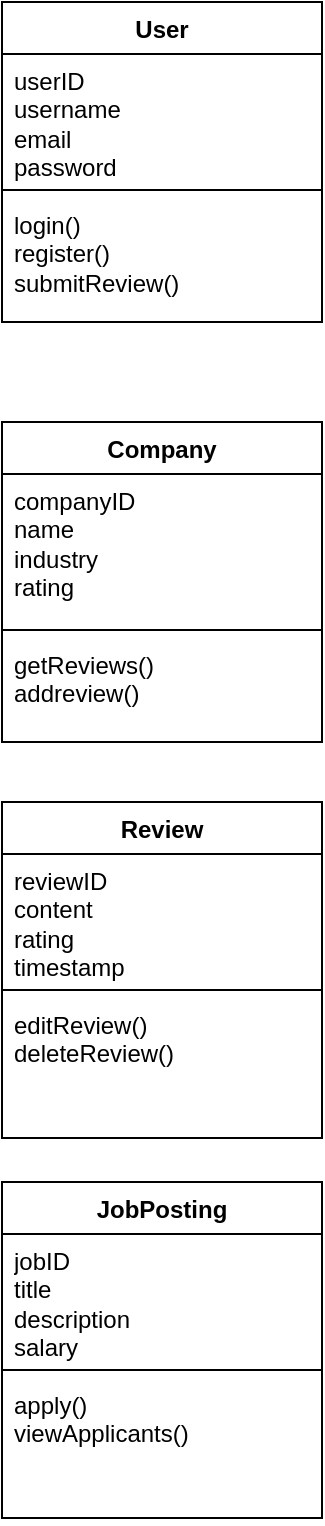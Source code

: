 <mxfile version="24.2.2" type="github">
  <diagram name="Page-1" id="nfeEX9lZdnO51pzId0Xy">
    <mxGraphModel dx="1678" dy="884" grid="1" gridSize="10" guides="1" tooltips="1" connect="1" arrows="1" fold="1" page="1" pageScale="1" pageWidth="850" pageHeight="1100" math="0" shadow="0">
      <root>
        <mxCell id="0" />
        <mxCell id="1" parent="0" />
        <mxCell id="58qI0lLwbf2mFOPahTha-1" value="User" style="swimlane;fontStyle=1;align=center;verticalAlign=top;childLayout=stackLayout;horizontal=1;startSize=26;horizontalStack=0;resizeParent=1;resizeParentMax=0;resizeLast=0;collapsible=1;marginBottom=0;whiteSpace=wrap;html=1;" vertex="1" parent="1">
          <mxGeometry x="280" y="20" width="160" height="160" as="geometry" />
        </mxCell>
        <mxCell id="58qI0lLwbf2mFOPahTha-2" value="userID&lt;div&gt;username&lt;/div&gt;&lt;div&gt;email&lt;/div&gt;&lt;div&gt;password&lt;/div&gt;" style="text;strokeColor=none;fillColor=none;align=left;verticalAlign=top;spacingLeft=4;spacingRight=4;overflow=hidden;rotatable=0;points=[[0,0.5],[1,0.5]];portConstraint=eastwest;whiteSpace=wrap;html=1;" vertex="1" parent="58qI0lLwbf2mFOPahTha-1">
          <mxGeometry y="26" width="160" height="64" as="geometry" />
        </mxCell>
        <mxCell id="58qI0lLwbf2mFOPahTha-3" value="" style="line;strokeWidth=1;fillColor=none;align=left;verticalAlign=middle;spacingTop=-1;spacingLeft=3;spacingRight=3;rotatable=0;labelPosition=right;points=[];portConstraint=eastwest;strokeColor=inherit;" vertex="1" parent="58qI0lLwbf2mFOPahTha-1">
          <mxGeometry y="90" width="160" height="8" as="geometry" />
        </mxCell>
        <mxCell id="58qI0lLwbf2mFOPahTha-4" value="login()&lt;div&gt;register()&lt;/div&gt;&lt;div&gt;submitReview()&lt;/div&gt;&lt;div&gt;&lt;br&gt;&lt;/div&gt;" style="text;strokeColor=none;fillColor=none;align=left;verticalAlign=top;spacingLeft=4;spacingRight=4;overflow=hidden;rotatable=0;points=[[0,0.5],[1,0.5]];portConstraint=eastwest;whiteSpace=wrap;html=1;" vertex="1" parent="58qI0lLwbf2mFOPahTha-1">
          <mxGeometry y="98" width="160" height="62" as="geometry" />
        </mxCell>
        <mxCell id="58qI0lLwbf2mFOPahTha-5" value="Company" style="swimlane;fontStyle=1;align=center;verticalAlign=top;childLayout=stackLayout;horizontal=1;startSize=26;horizontalStack=0;resizeParent=1;resizeParentMax=0;resizeLast=0;collapsible=1;marginBottom=0;whiteSpace=wrap;html=1;" vertex="1" parent="1">
          <mxGeometry x="280" y="230" width="160" height="160" as="geometry" />
        </mxCell>
        <mxCell id="58qI0lLwbf2mFOPahTha-6" value="companyID&lt;div&gt;name&lt;/div&gt;&lt;div&gt;industry&lt;/div&gt;&lt;div&gt;rating&lt;/div&gt;" style="text;strokeColor=none;fillColor=none;align=left;verticalAlign=top;spacingLeft=4;spacingRight=4;overflow=hidden;rotatable=0;points=[[0,0.5],[1,0.5]];portConstraint=eastwest;whiteSpace=wrap;html=1;" vertex="1" parent="58qI0lLwbf2mFOPahTha-5">
          <mxGeometry y="26" width="160" height="74" as="geometry" />
        </mxCell>
        <mxCell id="58qI0lLwbf2mFOPahTha-7" value="" style="line;strokeWidth=1;fillColor=none;align=left;verticalAlign=middle;spacingTop=-1;spacingLeft=3;spacingRight=3;rotatable=0;labelPosition=right;points=[];portConstraint=eastwest;strokeColor=inherit;" vertex="1" parent="58qI0lLwbf2mFOPahTha-5">
          <mxGeometry y="100" width="160" height="8" as="geometry" />
        </mxCell>
        <mxCell id="58qI0lLwbf2mFOPahTha-8" value="getReviews()&lt;div&gt;addreview()&lt;/div&gt;" style="text;strokeColor=none;fillColor=none;align=left;verticalAlign=top;spacingLeft=4;spacingRight=4;overflow=hidden;rotatable=0;points=[[0,0.5],[1,0.5]];portConstraint=eastwest;whiteSpace=wrap;html=1;" vertex="1" parent="58qI0lLwbf2mFOPahTha-5">
          <mxGeometry y="108" width="160" height="52" as="geometry" />
        </mxCell>
        <mxCell id="58qI0lLwbf2mFOPahTha-9" value="Review" style="swimlane;fontStyle=1;align=center;verticalAlign=top;childLayout=stackLayout;horizontal=1;startSize=26;horizontalStack=0;resizeParent=1;resizeParentMax=0;resizeLast=0;collapsible=1;marginBottom=0;whiteSpace=wrap;html=1;" vertex="1" parent="1">
          <mxGeometry x="280" y="420" width="160" height="168" as="geometry" />
        </mxCell>
        <mxCell id="58qI0lLwbf2mFOPahTha-10" value="reviewID&lt;div&gt;content&lt;/div&gt;&lt;div&gt;rating&lt;/div&gt;&lt;div&gt;timestamp&lt;/div&gt;" style="text;strokeColor=none;fillColor=none;align=left;verticalAlign=top;spacingLeft=4;spacingRight=4;overflow=hidden;rotatable=0;points=[[0,0.5],[1,0.5]];portConstraint=eastwest;whiteSpace=wrap;html=1;" vertex="1" parent="58qI0lLwbf2mFOPahTha-9">
          <mxGeometry y="26" width="160" height="64" as="geometry" />
        </mxCell>
        <mxCell id="58qI0lLwbf2mFOPahTha-11" value="" style="line;strokeWidth=1;fillColor=none;align=left;verticalAlign=middle;spacingTop=-1;spacingLeft=3;spacingRight=3;rotatable=0;labelPosition=right;points=[];portConstraint=eastwest;strokeColor=inherit;" vertex="1" parent="58qI0lLwbf2mFOPahTha-9">
          <mxGeometry y="90" width="160" height="8" as="geometry" />
        </mxCell>
        <mxCell id="58qI0lLwbf2mFOPahTha-12" value="editReview()&lt;div&gt;deleteReview()&lt;/div&gt;" style="text;strokeColor=none;fillColor=none;align=left;verticalAlign=top;spacingLeft=4;spacingRight=4;overflow=hidden;rotatable=0;points=[[0,0.5],[1,0.5]];portConstraint=eastwest;whiteSpace=wrap;html=1;" vertex="1" parent="58qI0lLwbf2mFOPahTha-9">
          <mxGeometry y="98" width="160" height="70" as="geometry" />
        </mxCell>
        <mxCell id="58qI0lLwbf2mFOPahTha-13" value="JobPosting" style="swimlane;fontStyle=1;align=center;verticalAlign=top;childLayout=stackLayout;horizontal=1;startSize=26;horizontalStack=0;resizeParent=1;resizeParentMax=0;resizeLast=0;collapsible=1;marginBottom=0;whiteSpace=wrap;html=1;" vertex="1" parent="1">
          <mxGeometry x="280" y="610" width="160" height="168" as="geometry" />
        </mxCell>
        <mxCell id="58qI0lLwbf2mFOPahTha-14" value="jobID&lt;div&gt;title&lt;/div&gt;&lt;div&gt;description&lt;/div&gt;&lt;div&gt;salary&lt;/div&gt;" style="text;strokeColor=none;fillColor=none;align=left;verticalAlign=top;spacingLeft=4;spacingRight=4;overflow=hidden;rotatable=0;points=[[0,0.5],[1,0.5]];portConstraint=eastwest;whiteSpace=wrap;html=1;" vertex="1" parent="58qI0lLwbf2mFOPahTha-13">
          <mxGeometry y="26" width="160" height="64" as="geometry" />
        </mxCell>
        <mxCell id="58qI0lLwbf2mFOPahTha-15" value="" style="line;strokeWidth=1;fillColor=none;align=left;verticalAlign=middle;spacingTop=-1;spacingLeft=3;spacingRight=3;rotatable=0;labelPosition=right;points=[];portConstraint=eastwest;strokeColor=inherit;" vertex="1" parent="58qI0lLwbf2mFOPahTha-13">
          <mxGeometry y="90" width="160" height="8" as="geometry" />
        </mxCell>
        <mxCell id="58qI0lLwbf2mFOPahTha-16" value="apply()&lt;div&gt;viewApplicants()&lt;/div&gt;" style="text;strokeColor=none;fillColor=none;align=left;verticalAlign=top;spacingLeft=4;spacingRight=4;overflow=hidden;rotatable=0;points=[[0,0.5],[1,0.5]];portConstraint=eastwest;whiteSpace=wrap;html=1;" vertex="1" parent="58qI0lLwbf2mFOPahTha-13">
          <mxGeometry y="98" width="160" height="70" as="geometry" />
        </mxCell>
      </root>
    </mxGraphModel>
  </diagram>
</mxfile>
